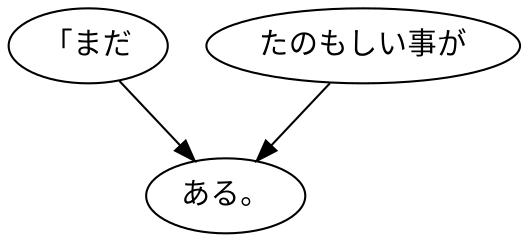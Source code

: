 digraph graph7815 {
	node0 [label="「まだ"];
	node1 [label="たのもしい事が"];
	node2 [label="ある。"];
	node0 -> node2;
	node1 -> node2;
}
